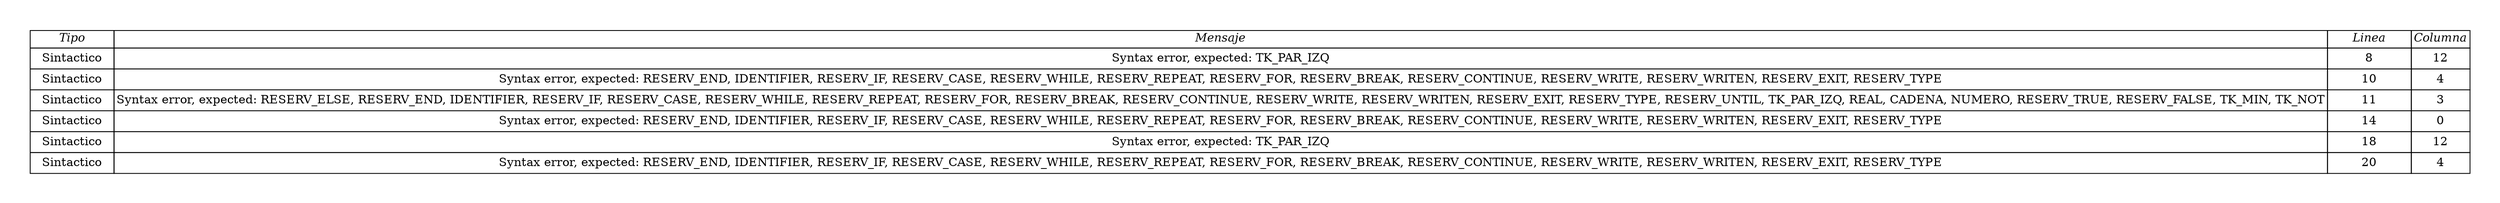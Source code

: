 digraph G{
graph [pad="0.5", nodesep="0.5", ranksep="2"]
node[shape = plain]
rankdir = LR;
Baz [label=<
<table border="0" cellborder="1" cellspacing="0"><tr>
<td width='100'><i>Tipo</i></td>
<td width='100'><i>Mensaje</i></td>
<td width='100'><i>Linea</i></td>
<td><i width='100'>Columna</i></td> </tr>
<tr>
<td height='25'>Sintactico</td>
<td height='25'>Syntax error, expected: TK_PAR_IZQ</td>
<td height='25'>8</td>
<td height='25'>12</td>
</tr><tr>
<td height='25'>Sintactico</td>
<td height='25'>Syntax error, expected: RESERV_END, IDENTIFIER, RESERV_IF, RESERV_CASE, RESERV_WHILE, RESERV_REPEAT, RESERV_FOR, RESERV_BREAK, RESERV_CONTINUE, RESERV_WRITE, RESERV_WRITEN, RESERV_EXIT, RESERV_TYPE</td>
<td height='25'>10</td>
<td height='25'>4</td>
</tr><tr>
<td height='25'>Sintactico</td>
<td height='25'>Syntax error, expected: RESERV_ELSE, RESERV_END, IDENTIFIER, RESERV_IF, RESERV_CASE, RESERV_WHILE, RESERV_REPEAT, RESERV_FOR, RESERV_BREAK, RESERV_CONTINUE, RESERV_WRITE, RESERV_WRITEN, RESERV_EXIT, RESERV_TYPE, RESERV_UNTIL, TK_PAR_IZQ, REAL, CADENA, NUMERO, RESERV_TRUE, RESERV_FALSE, TK_MIN, TK_NOT</td>
<td height='25'>11</td>
<td height='25'>3</td>
</tr><tr>
<td height='25'>Sintactico</td>
<td height='25'>Syntax error, expected: RESERV_END, IDENTIFIER, RESERV_IF, RESERV_CASE, RESERV_WHILE, RESERV_REPEAT, RESERV_FOR, RESERV_BREAK, RESERV_CONTINUE, RESERV_WRITE, RESERV_WRITEN, RESERV_EXIT, RESERV_TYPE</td>
<td height='25'>14</td>
<td height='25'>0</td>
</tr><tr>
<td height='25'>Sintactico</td>
<td height='25'>Syntax error, expected: TK_PAR_IZQ</td>
<td height='25'>18</td>
<td height='25'>12</td>
</tr><tr>
<td height='25'>Sintactico</td>
<td height='25'>Syntax error, expected: RESERV_END, IDENTIFIER, RESERV_IF, RESERV_CASE, RESERV_WHILE, RESERV_REPEAT, RESERV_FOR, RESERV_BREAK, RESERV_CONTINUE, RESERV_WRITE, RESERV_WRITEN, RESERV_EXIT, RESERV_TYPE</td>
<td height='25'>20</td>
<td height='25'>4</td>
</tr>
</table>>];}
